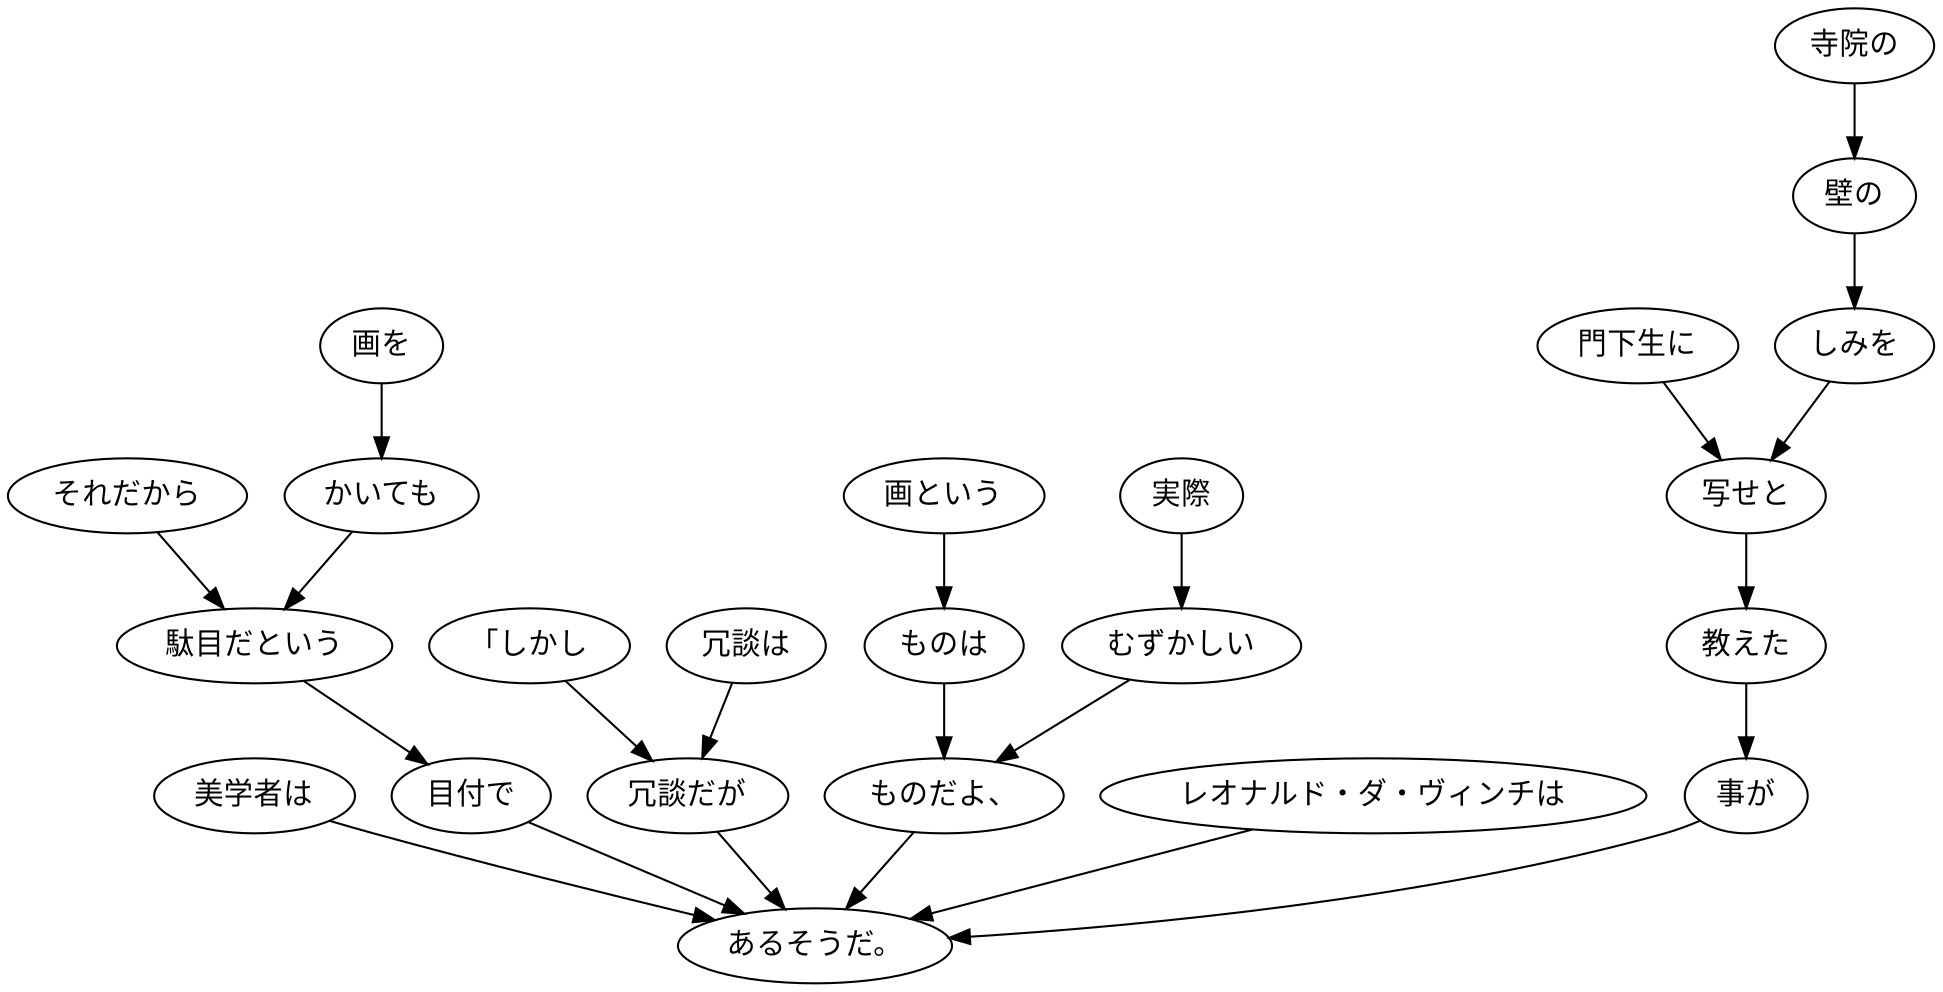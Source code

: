 digraph graph315 {
	node0 [label="美学者は"];
	node1 [label="それだから"];
	node2 [label="画を"];
	node3 [label="かいても"];
	node4 [label="駄目だという"];
	node5 [label="目付で"];
	node6 [label="「しかし"];
	node7 [label="冗談は"];
	node8 [label="冗談だが"];
	node9 [label="画という"];
	node10 [label="ものは"];
	node11 [label="実際"];
	node12 [label="むずかしい"];
	node13 [label="ものだよ、"];
	node14 [label="レオナルド・ダ・ヴィンチは"];
	node15 [label="門下生に"];
	node16 [label="寺院の"];
	node17 [label="壁の"];
	node18 [label="しみを"];
	node19 [label="写せと"];
	node20 [label="教えた"];
	node21 [label="事が"];
	node22 [label="あるそうだ。"];
	node0 -> node22;
	node1 -> node4;
	node2 -> node3;
	node3 -> node4;
	node4 -> node5;
	node5 -> node22;
	node6 -> node8;
	node7 -> node8;
	node8 -> node22;
	node9 -> node10;
	node10 -> node13;
	node11 -> node12;
	node12 -> node13;
	node13 -> node22;
	node14 -> node22;
	node15 -> node19;
	node16 -> node17;
	node17 -> node18;
	node18 -> node19;
	node19 -> node20;
	node20 -> node21;
	node21 -> node22;
}
